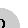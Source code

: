 bboxmargin := 0;

% for any def, use expr/primary, don't use suffix
vardef lchild primary $ =
	($ * 2)
enddef;

vardef rchild primary $ =
	($ * 2 + 1)
enddef;

vardef parent primary $ =
	(floor($ / 2))
enddef;

vardef validate(suffix A)(expr i) :=
	if known(A[i]):
		i
	else:
		0
	fi;
enddef;

vardef img_sub_bin_search_tree(suffix A)(expr i, xunit, yunit, gsize) :=
image(
	save fr;
	path fr;
	fr := fullcircle scaled gsize;

	fill fr withcolor .8white;
	label(decimal(A[i]), (0,0)) withcolor black;

	if known(A[lchild(i)]):
		save subpic;
		picture subpic;
		subpic := img_sub_bin_search_tree(A)(lchild(i), xunit, yunit, gsize);

		save subroot;
		pair subroot;
		subroot := (-xpart(urcorner subpic) - (xunit-gsize)/2, -yunit);

		drawarrow (fr intersectionpoint ((0,0) -- subroot))
			..((fr shifted subroot) intersectionpoint ((0,0) -- subroot)) withcolor black;
		draw subpic shifted subroot;
	fi;

	if known(A[rchild(i)]):
		save subpic;
		picture subpic;
		subpic := img_sub_bin_search_tree(A)(rchild(i), xunit, yunit, gsize);

		save subroot;
		pair subroot;
		subroot := (-xpart(ulcorner subpic) + (xunit-gsize)/2, -yunit);

		drawarrow (fr intersectionpoint ((0,0) -- subroot))
			..((fr shifted subroot) intersectionpoint ((0,0) -- subroot)) withcolor black;
		draw subpic shifted subroot;
	fi;
)
enddef;

vardef img_bin_search_tree(suffix A)(expr gsize, xunit, yunit) :=
image(
	draw img_sub_bin_search_tree(A)(1, xunit, yunit, gsize);
)
enddef;

beginfig(1);
	numeric data[];
	data[1] := 2;
	data[2] := 1;
	data[3] := 4;
	data[6] := 3;

	draw img_bin_search_tree(data)(0.5cm, 0.8cm,0.8cm);
endfig;

end;
